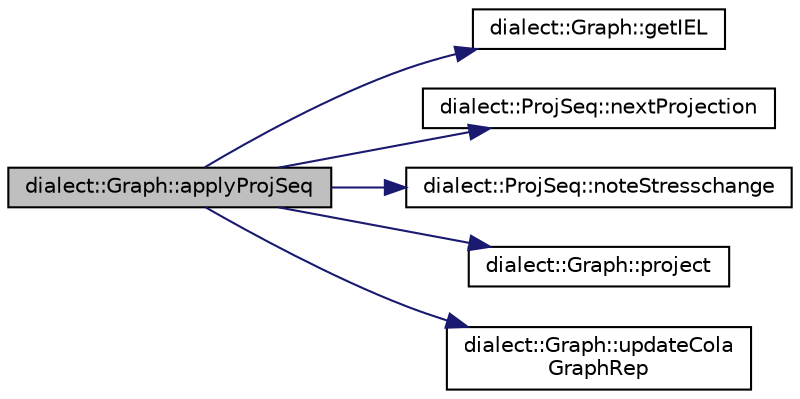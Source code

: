 digraph "dialect::Graph::applyProjSeq"
{
  edge [fontname="Helvetica",fontsize="10",labelfontname="Helvetica",labelfontsize="10"];
  node [fontname="Helvetica",fontsize="10",shape=record];
  rankdir="LR";
  Node35 [label="dialect::Graph::applyProjSeq",height=0.2,width=0.4,color="black", fillcolor="grey75", style="filled", fontcolor="black"];
  Node35 -> Node36 [color="midnightblue",fontsize="10",style="solid",fontname="Helvetica"];
  Node36 [label="dialect::Graph::getIEL",height=0.2,width=0.4,color="black", fillcolor="white", style="filled",URL="$classdialect_1_1Graph.html#a0dbf008d97d5a6ad814778217d2da948",tooltip="Read the ideal edge length of this Graph. "];
  Node35 -> Node37 [color="midnightblue",fontsize="10",style="solid",fontname="Helvetica"];
  Node37 [label="dialect::ProjSeq::nextProjection",height=0.2,width=0.4,color="black", fillcolor="white", style="filled",URL="$classdialect_1_1ProjSeq.html#a427056f75c202e0fc0103934188bb90a",tooltip="Get the next Projection, if any. "];
  Node35 -> Node38 [color="midnightblue",fontsize="10",style="solid",fontname="Helvetica"];
  Node38 [label="dialect::ProjSeq::noteStresschange",height=0.2,width=0.4,color="black", fillcolor="white", style="filled",URL="$classdialect_1_1ProjSeq.html#a4b24c6ec5dd8d22d241c056516e79e1d",tooltip="Note a stress change. "];
  Node35 -> Node39 [color="midnightblue",fontsize="10",style="solid",fontname="Helvetica"];
  Node39 [label="dialect::Graph::project",height=0.2,width=0.4,color="black", fillcolor="white", style="filled",URL="$classdialect_1_1Graph.html#aeea36ce5feae54b0d01a3eac2149e7fd",tooltip="Project onto cola constraints. "];
  Node35 -> Node40 [color="midnightblue",fontsize="10",style="solid",fontname="Helvetica"];
  Node40 [label="dialect::Graph::updateCola\lGraphRep",height=0.2,width=0.4,color="black", fillcolor="white", style="filled",URL="$classdialect_1_1Graph.html#a31babece97b97027811018459ea32541",tooltip="Refresh, as needed, the data structures necessary for applying the methods of libcola to this Graph..."];
}
